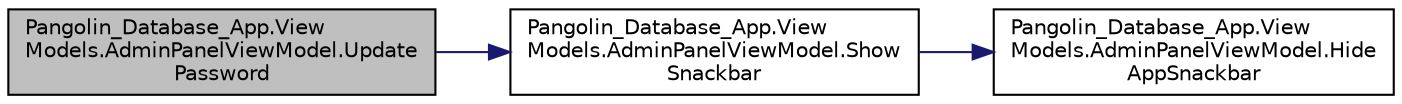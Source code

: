 digraph "Pangolin_Database_App.ViewModels.AdminPanelViewModel.UpdatePassword"
{
 // LATEX_PDF_SIZE
  edge [fontname="Helvetica",fontsize="10",labelfontname="Helvetica",labelfontsize="10"];
  node [fontname="Helvetica",fontsize="10",shape=record];
  rankdir="LR";
  Node1 [label="Pangolin_Database_App.View\lModels.AdminPanelViewModel.Update\lPassword",height=0.2,width=0.4,color="black", fillcolor="grey75", style="filled", fontcolor="black",tooltip=" "];
  Node1 -> Node2 [color="midnightblue",fontsize="10",style="solid"];
  Node2 [label="Pangolin_Database_App.View\lModels.AdminPanelViewModel.Show\lSnackbar",height=0.2,width=0.4,color="black", fillcolor="white", style="filled",URL="$class_pangolin___database___app_1_1_view_models_1_1_admin_panel_view_model.html#a1b901e38bf3be3b0ae1f646211cb1239",tooltip="Shows snackbar with a message"];
  Node2 -> Node3 [color="midnightblue",fontsize="10",style="solid"];
  Node3 [label="Pangolin_Database_App.View\lModels.AdminPanelViewModel.Hide\lAppSnackbar",height=0.2,width=0.4,color="black", fillcolor="white", style="filled",URL="$class_pangolin___database___app_1_1_view_models_1_1_admin_panel_view_model.html#a334cebe4998bfe16e2cac46c77458c63",tooltip="Hides snackbar"];
}
